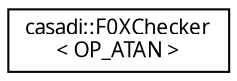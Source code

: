 digraph "Graphical Class Hierarchy"
{
  edge [fontname="FreeSans.ttf",fontsize="10",labelfontname="FreeSans.ttf",labelfontsize="10"];
  node [fontname="FreeSans.ttf",fontsize="10",shape=record];
  rankdir="LR";
  Node1 [label="casadi::F0XChecker\l\< OP_ATAN \>",height=0.2,width=0.4,color="black", fillcolor="white", style="filled",URL="$dd/dd7/structcasadi_1_1F0XChecker_3_01OP__ATAN_01_4.html"];
}
